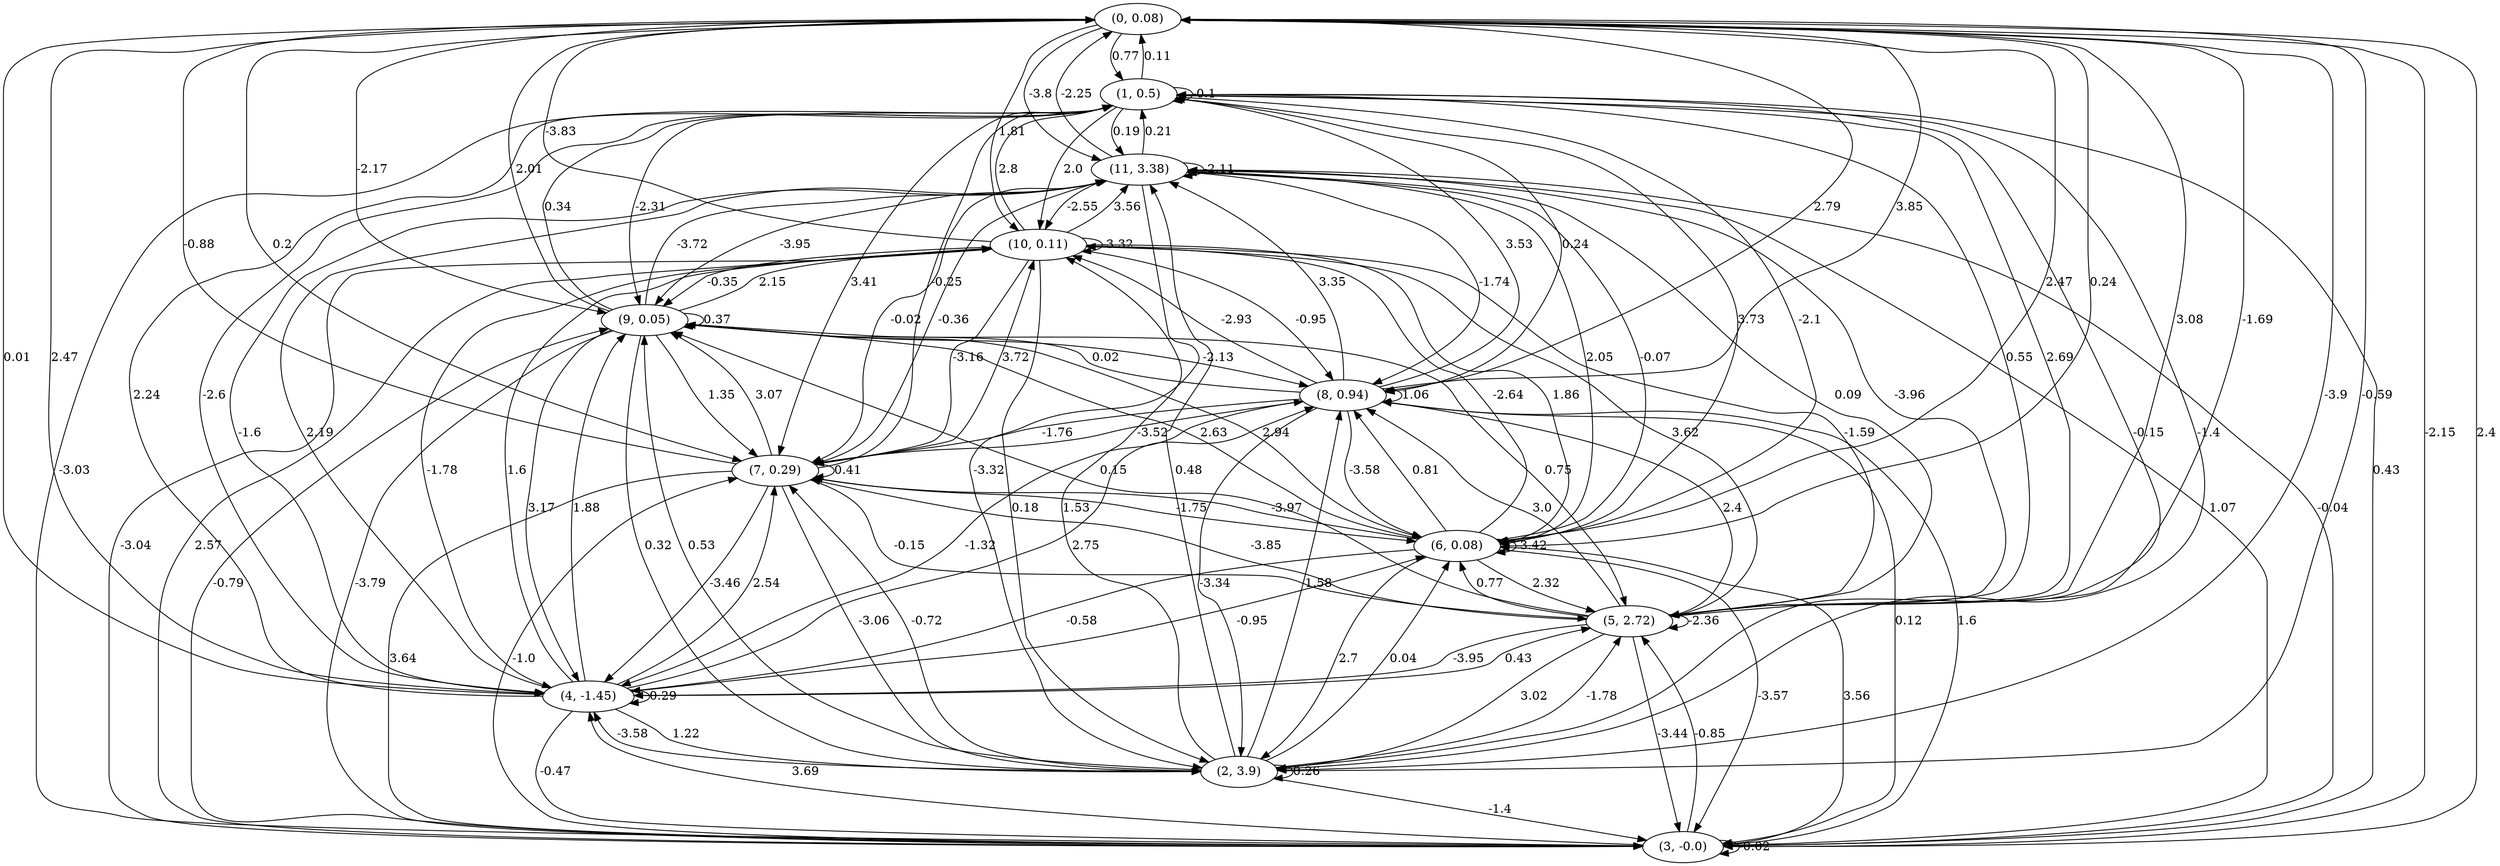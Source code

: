 digraph {
    0 [ label = "(0, 0.08)" ]
    1 [ label = "(1, 0.5)" ]
    2 [ label = "(2, 3.9)" ]
    3 [ label = "(3, -0.0)" ]
    4 [ label = "(4, -1.45)" ]
    5 [ label = "(5, 2.72)" ]
    6 [ label = "(6, 0.08)" ]
    7 [ label = "(7, 0.29)" ]
    8 [ label = "(8, 0.94)" ]
    9 [ label = "(9, 0.05)" ]
    10 [ label = "(10, 0.11)" ]
    11 [ label = "(11, 3.38)" ]
    1 -> 1 [ label = "-0.1" ]
    2 -> 2 [ label = "0.26" ]
    3 -> 3 [ label = "-0.02" ]
    4 -> 4 [ label = "0.29" ]
    5 -> 5 [ label = "-2.36" ]
    6 -> 6 [ label = "-3.42" ]
    7 -> 7 [ label = "0.41" ]
    8 -> 8 [ label = "1.06" ]
    9 -> 9 [ label = "0.37" ]
    10 -> 10 [ label = "-3.32" ]
    11 -> 11 [ label = "-2.11" ]
    1 -> 0 [ label = "0.11" ]
    2 -> 0 [ label = "-0.59" ]
    3 -> 0 [ label = "2.4" ]
    4 -> 0 [ label = "0.01" ]
    5 -> 0 [ label = "-1.69" ]
    6 -> 0 [ label = "0.24" ]
    7 -> 0 [ label = "-0.88" ]
    8 -> 0 [ label = "3.85" ]
    9 -> 0 [ label = "2.01" ]
    10 -> 0 [ label = "-3.83" ]
    11 -> 0 [ label = "-2.25" ]
    0 -> 1 [ label = "0.77" ]
    2 -> 1 [ label = "-0.15" ]
    3 -> 1 [ label = "0.43" ]
    4 -> 1 [ label = "2.24" ]
    5 -> 1 [ label = "2.69" ]
    6 -> 1 [ label = "3.73" ]
    7 -> 1 [ label = "-0.25" ]
    8 -> 1 [ label = "3.53" ]
    9 -> 1 [ label = "0.34" ]
    10 -> 1 [ label = "2.8" ]
    11 -> 1 [ label = "0.21" ]
    0 -> 2 [ label = "-3.9" ]
    1 -> 2 [ label = "-1.4" ]
    4 -> 2 [ label = "1.22" ]
    5 -> 2 [ label = "3.02" ]
    6 -> 2 [ label = "2.7" ]
    7 -> 2 [ label = "-3.06" ]
    8 -> 2 [ label = "-3.34" ]
    9 -> 2 [ label = "0.32" ]
    10 -> 2 [ label = "0.18" ]
    11 -> 2 [ label = "-3.32" ]
    0 -> 3 [ label = "-2.15" ]
    1 -> 3 [ label = "-3.03" ]
    2 -> 3 [ label = "-1.4" ]
    4 -> 3 [ label = "-0.47" ]
    5 -> 3 [ label = "-3.44" ]
    6 -> 3 [ label = "-3.57" ]
    7 -> 3 [ label = "3.64" ]
    8 -> 3 [ label = "0.12" ]
    9 -> 3 [ label = "-3.79" ]
    10 -> 3 [ label = "-3.04" ]
    11 -> 3 [ label = "1.07" ]
    0 -> 4 [ label = "2.47" ]
    1 -> 4 [ label = "-2.6" ]
    2 -> 4 [ label = "-3.58" ]
    3 -> 4 [ label = "3.69" ]
    5 -> 4 [ label = "-3.95" ]
    6 -> 4 [ label = "-0.58" ]
    7 -> 4 [ label = "-3.46" ]
    8 -> 4 [ label = "-1.32" ]
    9 -> 4 [ label = "3.17" ]
    10 -> 4 [ label = "-1.78" ]
    11 -> 4 [ label = "-1.6" ]
    0 -> 5 [ label = "3.08" ]
    1 -> 5 [ label = "0.55" ]
    2 -> 5 [ label = "-1.78" ]
    3 -> 5 [ label = "-0.85" ]
    4 -> 5 [ label = "0.43" ]
    6 -> 5 [ label = "2.32" ]
    7 -> 5 [ label = "-0.15" ]
    8 -> 5 [ label = "2.4" ]
    9 -> 5 [ label = "0.75" ]
    10 -> 5 [ label = "-1.59" ]
    11 -> 5 [ label = "-3.96" ]
    0 -> 6 [ label = "2.47" ]
    1 -> 6 [ label = "-2.1" ]
    2 -> 6 [ label = "0.04" ]
    3 -> 6 [ label = "3.56" ]
    4 -> 6 [ label = "-0.95" ]
    5 -> 6 [ label = "0.77" ]
    7 -> 6 [ label = "-1.75" ]
    8 -> 6 [ label = "-3.58" ]
    9 -> 6 [ label = "2.94" ]
    10 -> 6 [ label = "1.86" ]
    11 -> 6 [ label = "2.05" ]
    0 -> 7 [ label = "0.2" ]
    1 -> 7 [ label = "3.41" ]
    2 -> 7 [ label = "-0.72" ]
    3 -> 7 [ label = "-1.0" ]
    4 -> 7 [ label = "2.54" ]
    5 -> 7 [ label = "-3.85" ]
    6 -> 7 [ label = "-3.97" ]
    8 -> 7 [ label = "-1.76" ]
    9 -> 7 [ label = "1.35" ]
    10 -> 7 [ label = "-3.16" ]
    11 -> 7 [ label = "-0.02" ]
    0 -> 8 [ label = "2.79" ]
    1 -> 8 [ label = "0.24" ]
    2 -> 8 [ label = "1.58" ]
    3 -> 8 [ label = "1.6" ]
    4 -> 8 [ label = "2.75" ]
    5 -> 8 [ label = "3.0" ]
    6 -> 8 [ label = "0.81" ]
    7 -> 8 [ label = "-3.52" ]
    9 -> 8 [ label = "-2.13" ]
    10 -> 8 [ label = "-0.95" ]
    11 -> 8 [ label = "-1.74" ]
    0 -> 9 [ label = "-2.17" ]
    1 -> 9 [ label = "-2.31" ]
    2 -> 9 [ label = "0.53" ]
    3 -> 9 [ label = "-0.79" ]
    4 -> 9 [ label = "1.88" ]
    5 -> 9 [ label = "0.15" ]
    6 -> 9 [ label = "2.63" ]
    7 -> 9 [ label = "3.07" ]
    8 -> 9 [ label = "0.02" ]
    10 -> 9 [ label = "-0.35" ]
    11 -> 9 [ label = "-3.95" ]
    0 -> 10 [ label = "1.81" ]
    1 -> 10 [ label = "2.0" ]
    2 -> 10 [ label = "1.53" ]
    3 -> 10 [ label = "2.57" ]
    4 -> 10 [ label = "1.6" ]
    5 -> 10 [ label = "3.62" ]
    6 -> 10 [ label = "-2.64" ]
    7 -> 10 [ label = "3.72" ]
    8 -> 10 [ label = "-2.93" ]
    9 -> 10 [ label = "2.15" ]
    11 -> 10 [ label = "-2.55" ]
    0 -> 11 [ label = "-3.8" ]
    1 -> 11 [ label = "0.19" ]
    2 -> 11 [ label = "0.48" ]
    3 -> 11 [ label = "-0.04" ]
    4 -> 11 [ label = "2.19" ]
    5 -> 11 [ label = "0.09" ]
    6 -> 11 [ label = "-0.07" ]
    7 -> 11 [ label = "-0.36" ]
    8 -> 11 [ label = "3.35" ]
    9 -> 11 [ label = "-3.72" ]
    10 -> 11 [ label = "3.56" ]
}

